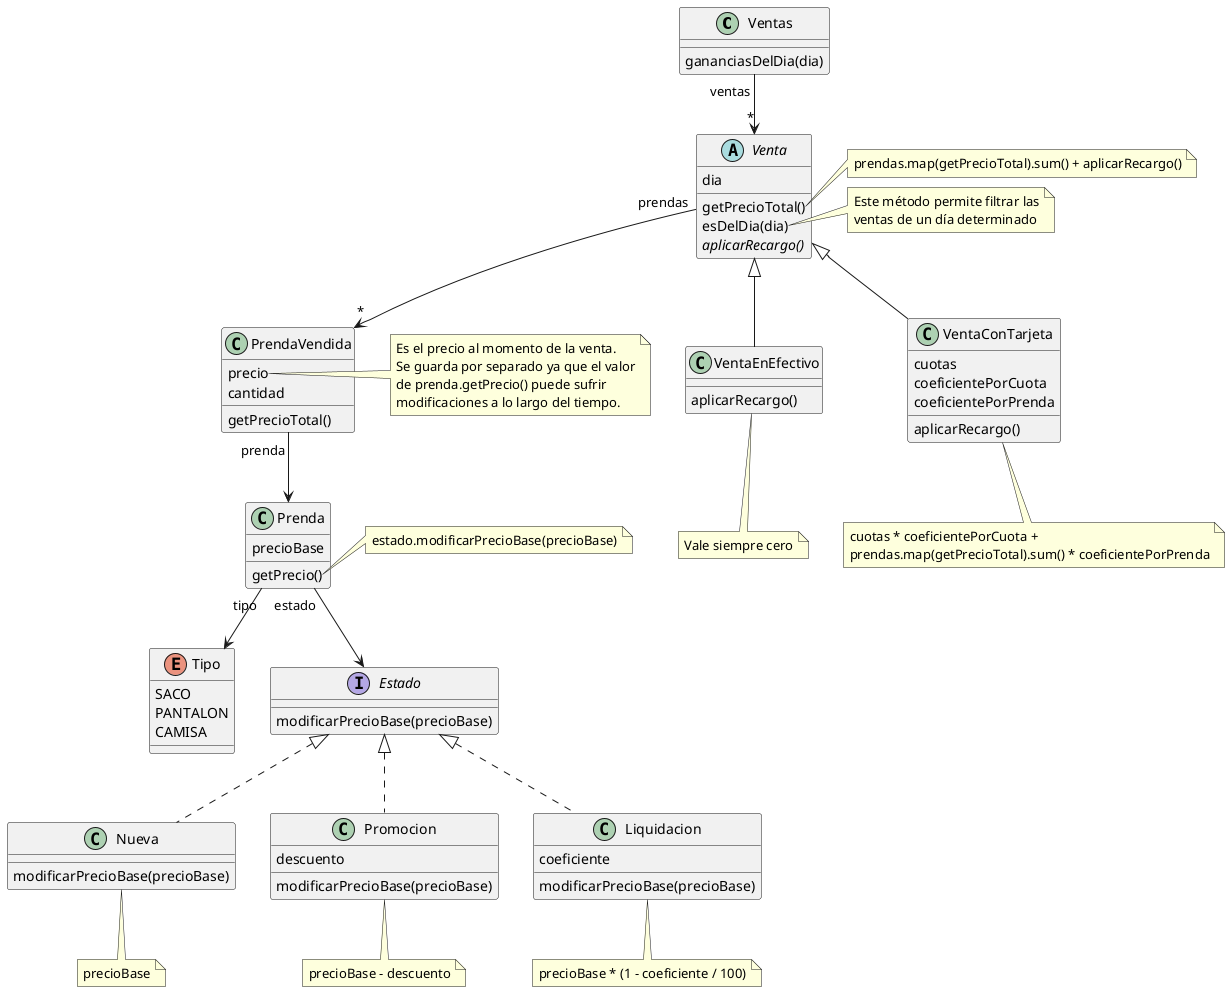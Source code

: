 @startuml
class Ventas {
  gananciasDelDia(dia)
}

Ventas "ventas" --> "*" Venta

abstract class Venta {
  dia
  getPrecioTotal()
  esDelDia(dia)
  {abstract} aplicarRecargo()
}

Venta "prendas" --> "*" PrendaVendida

note right of Venta::getPrecioTotal
  prendas.map(getPrecioTotal).sum() + aplicarRecargo()
end note

note right of Venta::esDelDia
  Este método permite filtrar las
  ventas de un día determinado
end note

class VentaEnEfectivo extends Venta {
  aplicarRecargo()
}

note as RecargoEfectivo
  Vale siempre cero
end note

VentaEnEfectivo .. RecargoEfectivo

class VentaConTarjeta extends Venta {
  cuotas
  coeficientePorCuota
  coeficientePorPrenda
  aplicarRecargo()
}

note as RecargoTarjeta
  cuotas * coeficientePorCuota + 
  prendas.map(getPrecioTotal).sum() * coeficientePorPrenda
end note

VentaConTarjeta .. RecargoTarjeta

class PrendaVendida {
  precio
  cantidad
  getPrecioTotal()
}

PrendaVendida "prenda" --> Prenda

note right of PrendaVendida::precio
  Es el precio al momento de la venta. 
  Se guarda por separado ya que el valor
  de prenda.getPrecio() puede sufrir 
  modificaciones a lo largo del tiempo.
end note

class Prenda {
  precioBase
  getPrecio()
}

Prenda "tipo" --> Tipo
Prenda "estado" --> Estado

note right of Prenda::getPrecio
  estado.modificarPrecioBase(precioBase)
end note

enum Tipo {
  SACO
  PANTALON
  CAMISA
}

interface Estado {
  modificarPrecioBase(precioBase)
}

class Nueva implements Estado {
  modificarPrecioBase(precioBase)
}

note as NuevaCalculo
precioBase
end note

Nueva .. NuevaCalculo

class Promocion implements Estado {
  descuento
  modificarPrecioBase(precioBase)
}

note as PromocionCalculo
  precioBase - descuento
end note

Promocion .. PromocionCalculo

class Liquidacion implements Estado {
  coeficiente
  modificarPrecioBase(precioBase)
}

note as LiquidacionCalculo
  precioBase * (1 - coeficiente / 100)
end note

Liquidacion .. LiquidacionCalculo

@enduml

